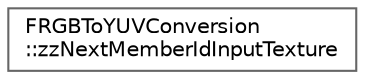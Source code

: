 digraph "Graphical Class Hierarchy"
{
 // INTERACTIVE_SVG=YES
 // LATEX_PDF_SIZE
  bgcolor="transparent";
  edge [fontname=Helvetica,fontsize=10,labelfontname=Helvetica,labelfontsize=10];
  node [fontname=Helvetica,fontsize=10,shape=box,height=0.2,width=0.4];
  rankdir="LR";
  Node0 [id="Node000000",label="FRGBToYUVConversion\l::zzNextMemberIdInputTexture",height=0.2,width=0.4,color="grey40", fillcolor="white", style="filled",URL="$d7/dfc/structFRGBToYUVConversion_1_1zzNextMemberIdInputTexture.html",tooltip=" "];
}
